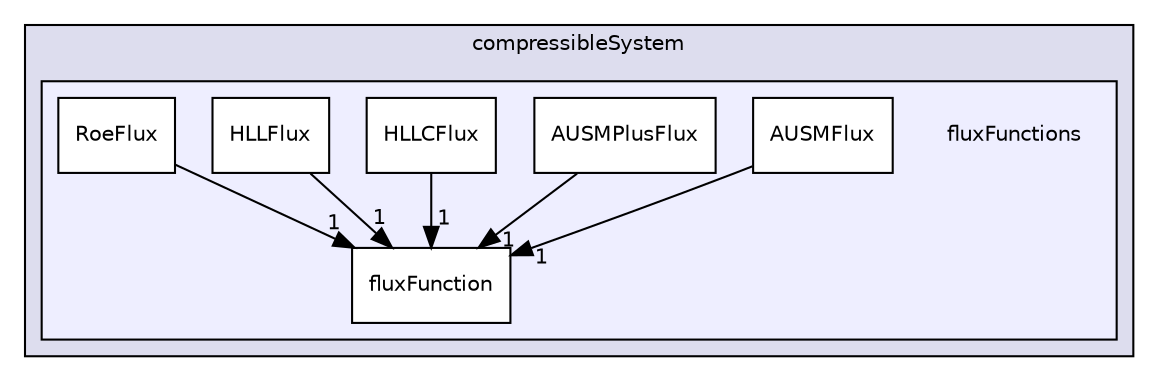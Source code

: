 digraph "fluxFunctions" {
  bgcolor=transparent;
  compound=true
  node [ fontsize="10", fontname="Helvetica"];
  edge [ labelfontsize="10", labelfontname="Helvetica"];
  subgraph clusterdir_e7bfc3ecce9d56d9a6f1cf729723a447 {
    graph [ bgcolor="#ddddee", pencolor="black", label="compressibleSystem" fontname="Helvetica", fontsize="10", URL="dir_e7bfc3ecce9d56d9a6f1cf729723a447.html"]
  subgraph clusterdir_076b29eae178ecf1c6c2ddb93133d203 {
    graph [ bgcolor="#eeeeff", pencolor="black", label="" URL="dir_076b29eae178ecf1c6c2ddb93133d203.html"];
    dir_076b29eae178ecf1c6c2ddb93133d203 [shape=plaintext label="fluxFunctions"];
    dir_b59efc2f206d16a1224e06da1549468a [shape=box label="AUSMFlux" color="black" fillcolor="white" style="filled" URL="dir_b59efc2f206d16a1224e06da1549468a.html"];
    dir_e795651caf012a92368ba2f963a85b75 [shape=box label="AUSMPlusFlux" color="black" fillcolor="white" style="filled" URL="dir_e795651caf012a92368ba2f963a85b75.html"];
    dir_b18f7c2500e15c603f4cdee1c1abd247 [shape=box label="fluxFunction" color="black" fillcolor="white" style="filled" URL="dir_b18f7c2500e15c603f4cdee1c1abd247.html"];
    dir_43a23bd8eab2d916c5944cd2c9f28325 [shape=box label="HLLCFlux" color="black" fillcolor="white" style="filled" URL="dir_43a23bd8eab2d916c5944cd2c9f28325.html"];
    dir_da14e3e52f0947f4052c96ce060e1a03 [shape=box label="HLLFlux" color="black" fillcolor="white" style="filled" URL="dir_da14e3e52f0947f4052c96ce060e1a03.html"];
    dir_e074883ebfc8972ad3138bb50a38f393 [shape=box label="RoeFlux" color="black" fillcolor="white" style="filled" URL="dir_e074883ebfc8972ad3138bb50a38f393.html"];
  }
  }
  dir_e795651caf012a92368ba2f963a85b75->dir_b18f7c2500e15c603f4cdee1c1abd247 [headlabel="1", labeldistance=1.5 headhref="dir_000040_000149.html"];
  dir_da14e3e52f0947f4052c96ce060e1a03->dir_b18f7c2500e15c603f4cdee1c1abd247 [headlabel="1", labeldistance=1.5 headhref="dir_000183_000149.html"];
  dir_b59efc2f206d16a1224e06da1549468a->dir_b18f7c2500e15c603f4cdee1c1abd247 [headlabel="1", labeldistance=1.5 headhref="dir_000039_000149.html"];
  dir_43a23bd8eab2d916c5944cd2c9f28325->dir_b18f7c2500e15c603f4cdee1c1abd247 [headlabel="1", labeldistance=1.5 headhref="dir_000182_000149.html"];
  dir_e074883ebfc8972ad3138bb50a38f393->dir_b18f7c2500e15c603f4cdee1c1abd247 [headlabel="1", labeldistance=1.5 headhref="dir_000331_000149.html"];
}
